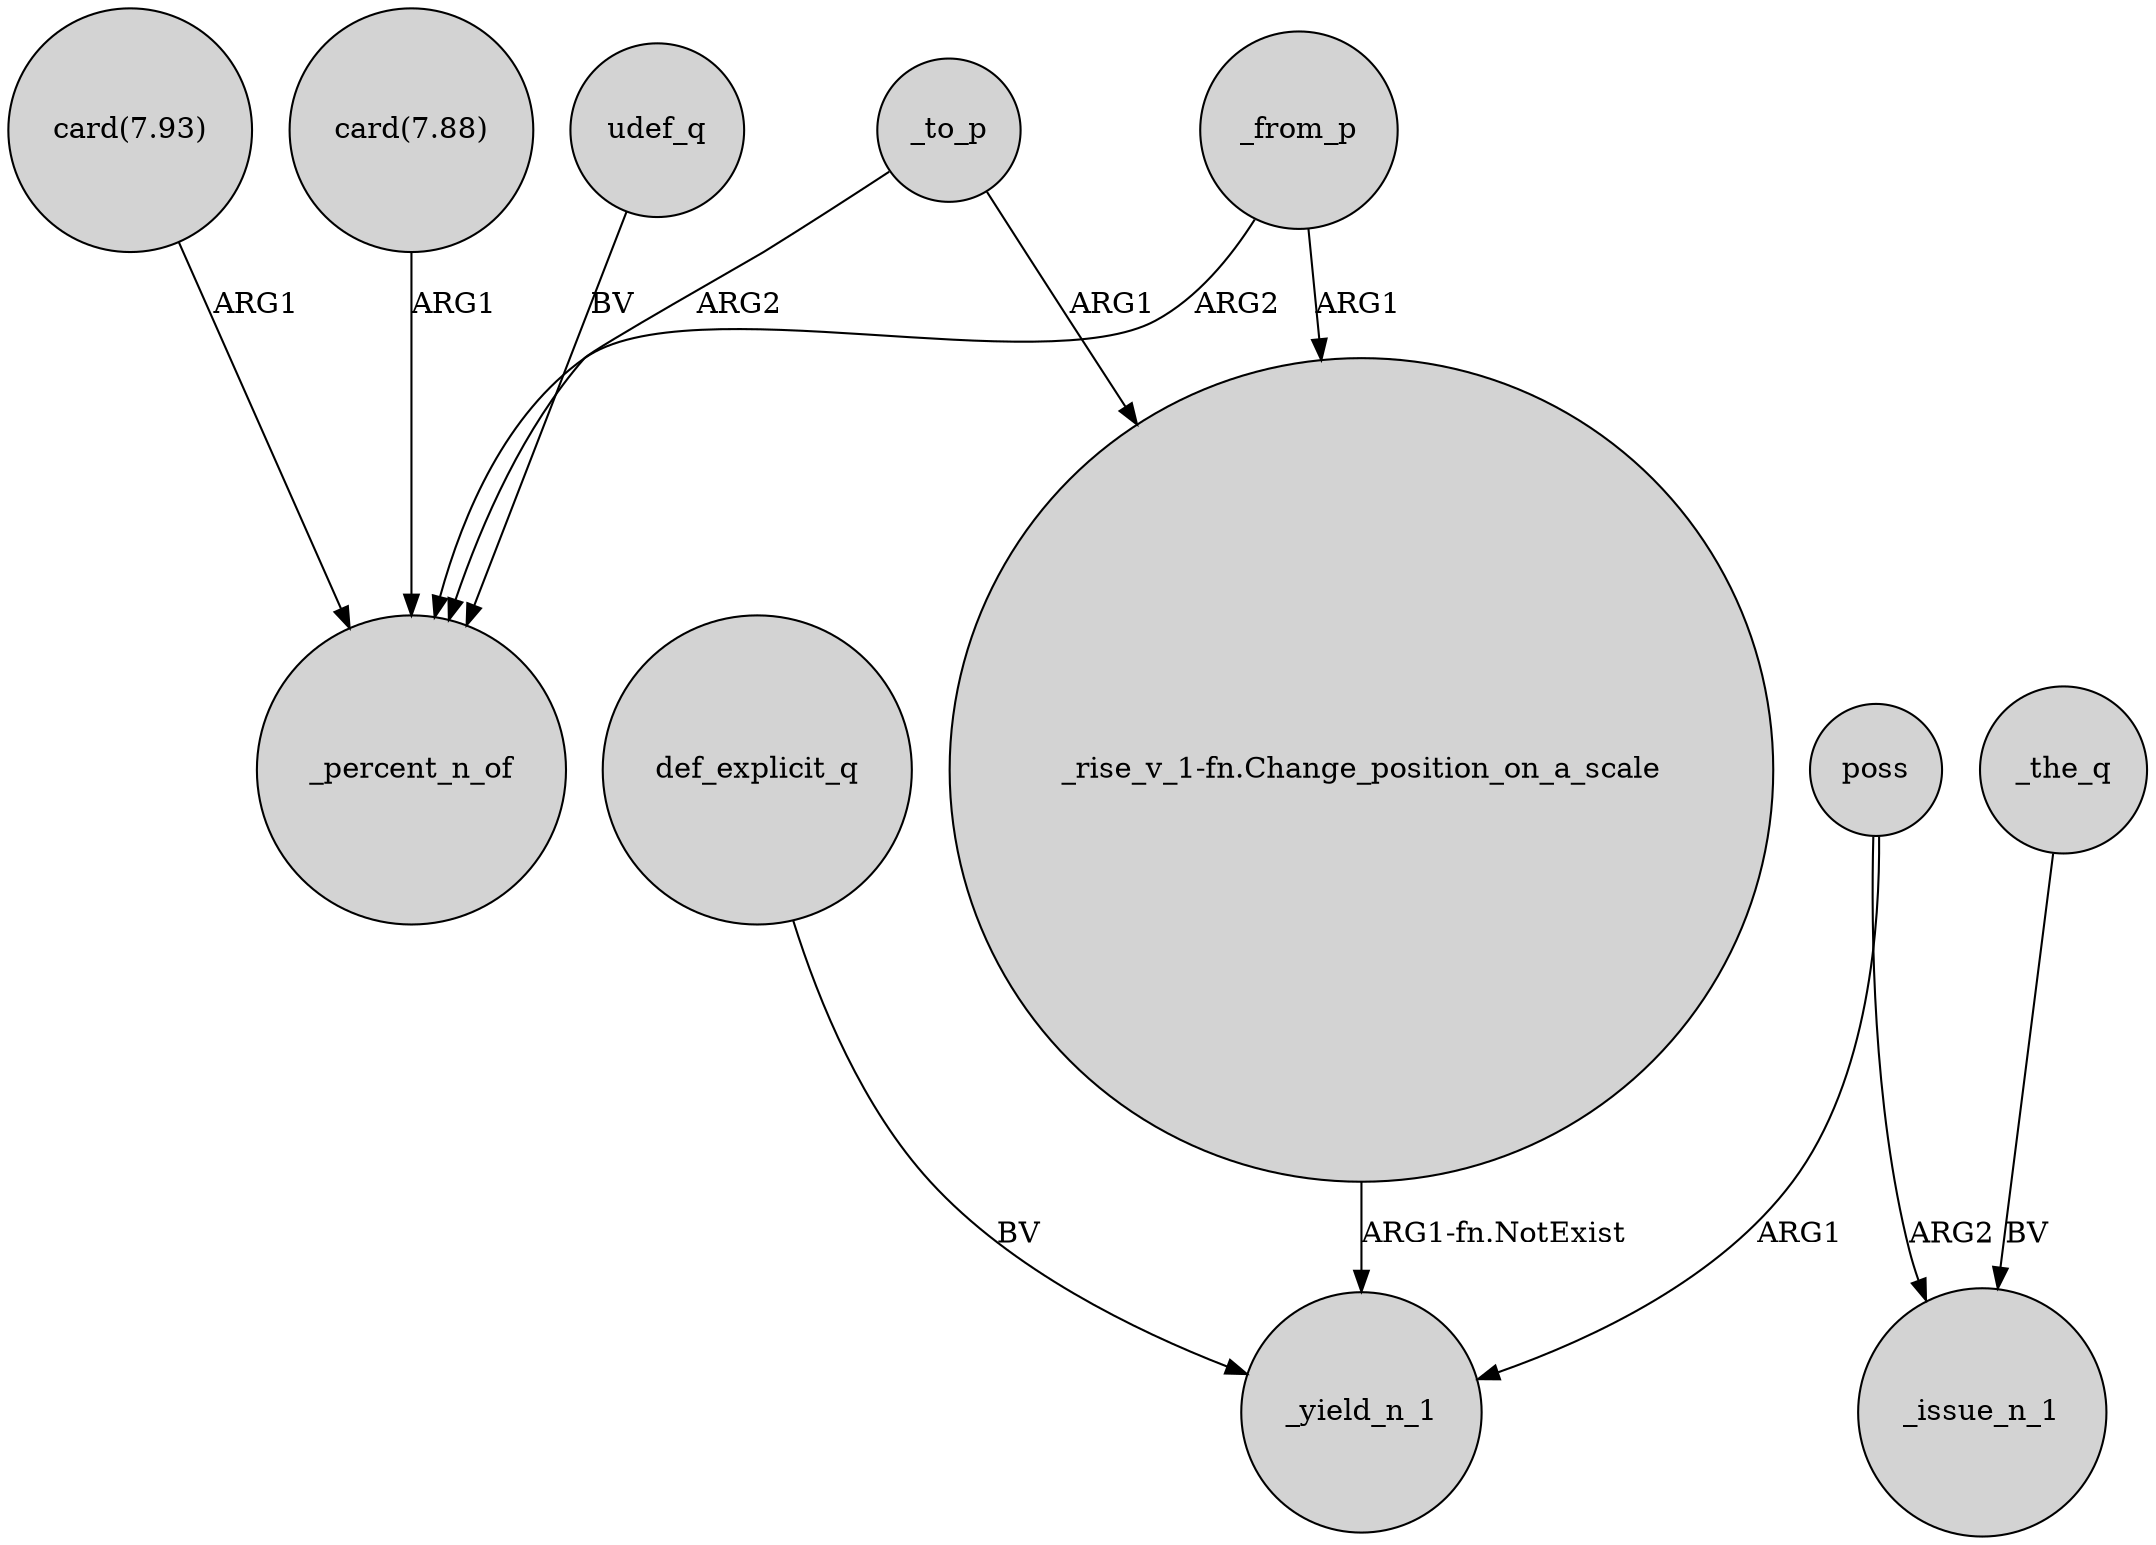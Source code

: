 digraph {
	node [shape=circle style=filled]
	"card(7.93)" -> _percent_n_of [label=ARG1]
	poss -> _issue_n_1 [label=ARG2]
	def_explicit_q -> _yield_n_1 [label=BV]
	_from_p -> _percent_n_of [label=ARG2]
	"card(7.88)" -> _percent_n_of [label=ARG1]
	udef_q -> _percent_n_of [label=BV]
	_the_q -> _issue_n_1 [label=BV]
	_to_p -> "_rise_v_1-fn.Change_position_on_a_scale" [label=ARG1]
	poss -> _yield_n_1 [label=ARG1]
	"_rise_v_1-fn.Change_position_on_a_scale" -> _yield_n_1 [label="ARG1-fn.NotExist"]
	_from_p -> "_rise_v_1-fn.Change_position_on_a_scale" [label=ARG1]
	_to_p -> _percent_n_of [label=ARG2]
}
